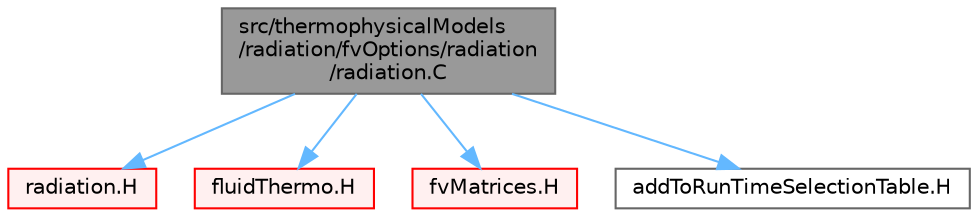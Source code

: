 digraph "src/thermophysicalModels/radiation/fvOptions/radiation/radiation.C"
{
 // LATEX_PDF_SIZE
  bgcolor="transparent";
  edge [fontname=Helvetica,fontsize=10,labelfontname=Helvetica,labelfontsize=10];
  node [fontname=Helvetica,fontsize=10,shape=box,height=0.2,width=0.4];
  Node1 [id="Node000001",label="src/thermophysicalModels\l/radiation/fvOptions/radiation\l/radiation.C",height=0.2,width=0.4,color="gray40", fillcolor="grey60", style="filled", fontcolor="black",tooltip=" "];
  Node1 -> Node2 [id="edge1_Node000001_Node000002",color="steelblue1",style="solid",tooltip=" "];
  Node2 [id="Node000002",label="radiation.H",height=0.2,width=0.4,color="red", fillcolor="#FFF0F0", style="filled",URL="$radiation_8H.html",tooltip=" "];
  Node1 -> Node389 [id="edge2_Node000001_Node000389",color="steelblue1",style="solid",tooltip=" "];
  Node389 [id="Node000389",label="fluidThermo.H",height=0.2,width=0.4,color="red", fillcolor="#FFF0F0", style="filled",URL="$fluidThermo_8H.html",tooltip=" "];
  Node1 -> Node393 [id="edge3_Node000001_Node000393",color="steelblue1",style="solid",tooltip=" "];
  Node393 [id="Node000393",label="fvMatrices.H",height=0.2,width=0.4,color="red", fillcolor="#FFF0F0", style="filled",URL="$fvMatrices_8H.html",tooltip="A special matrix type and solver, designed for finite volume solutions of scalar equations."];
  Node1 -> Node408 [id="edge4_Node000001_Node000408",color="steelblue1",style="solid",tooltip=" "];
  Node408 [id="Node000408",label="addToRunTimeSelectionTable.H",height=0.2,width=0.4,color="grey40", fillcolor="white", style="filled",URL="$addToRunTimeSelectionTable_8H.html",tooltip="Macros for easy insertion into run-time selection tables."];
}
